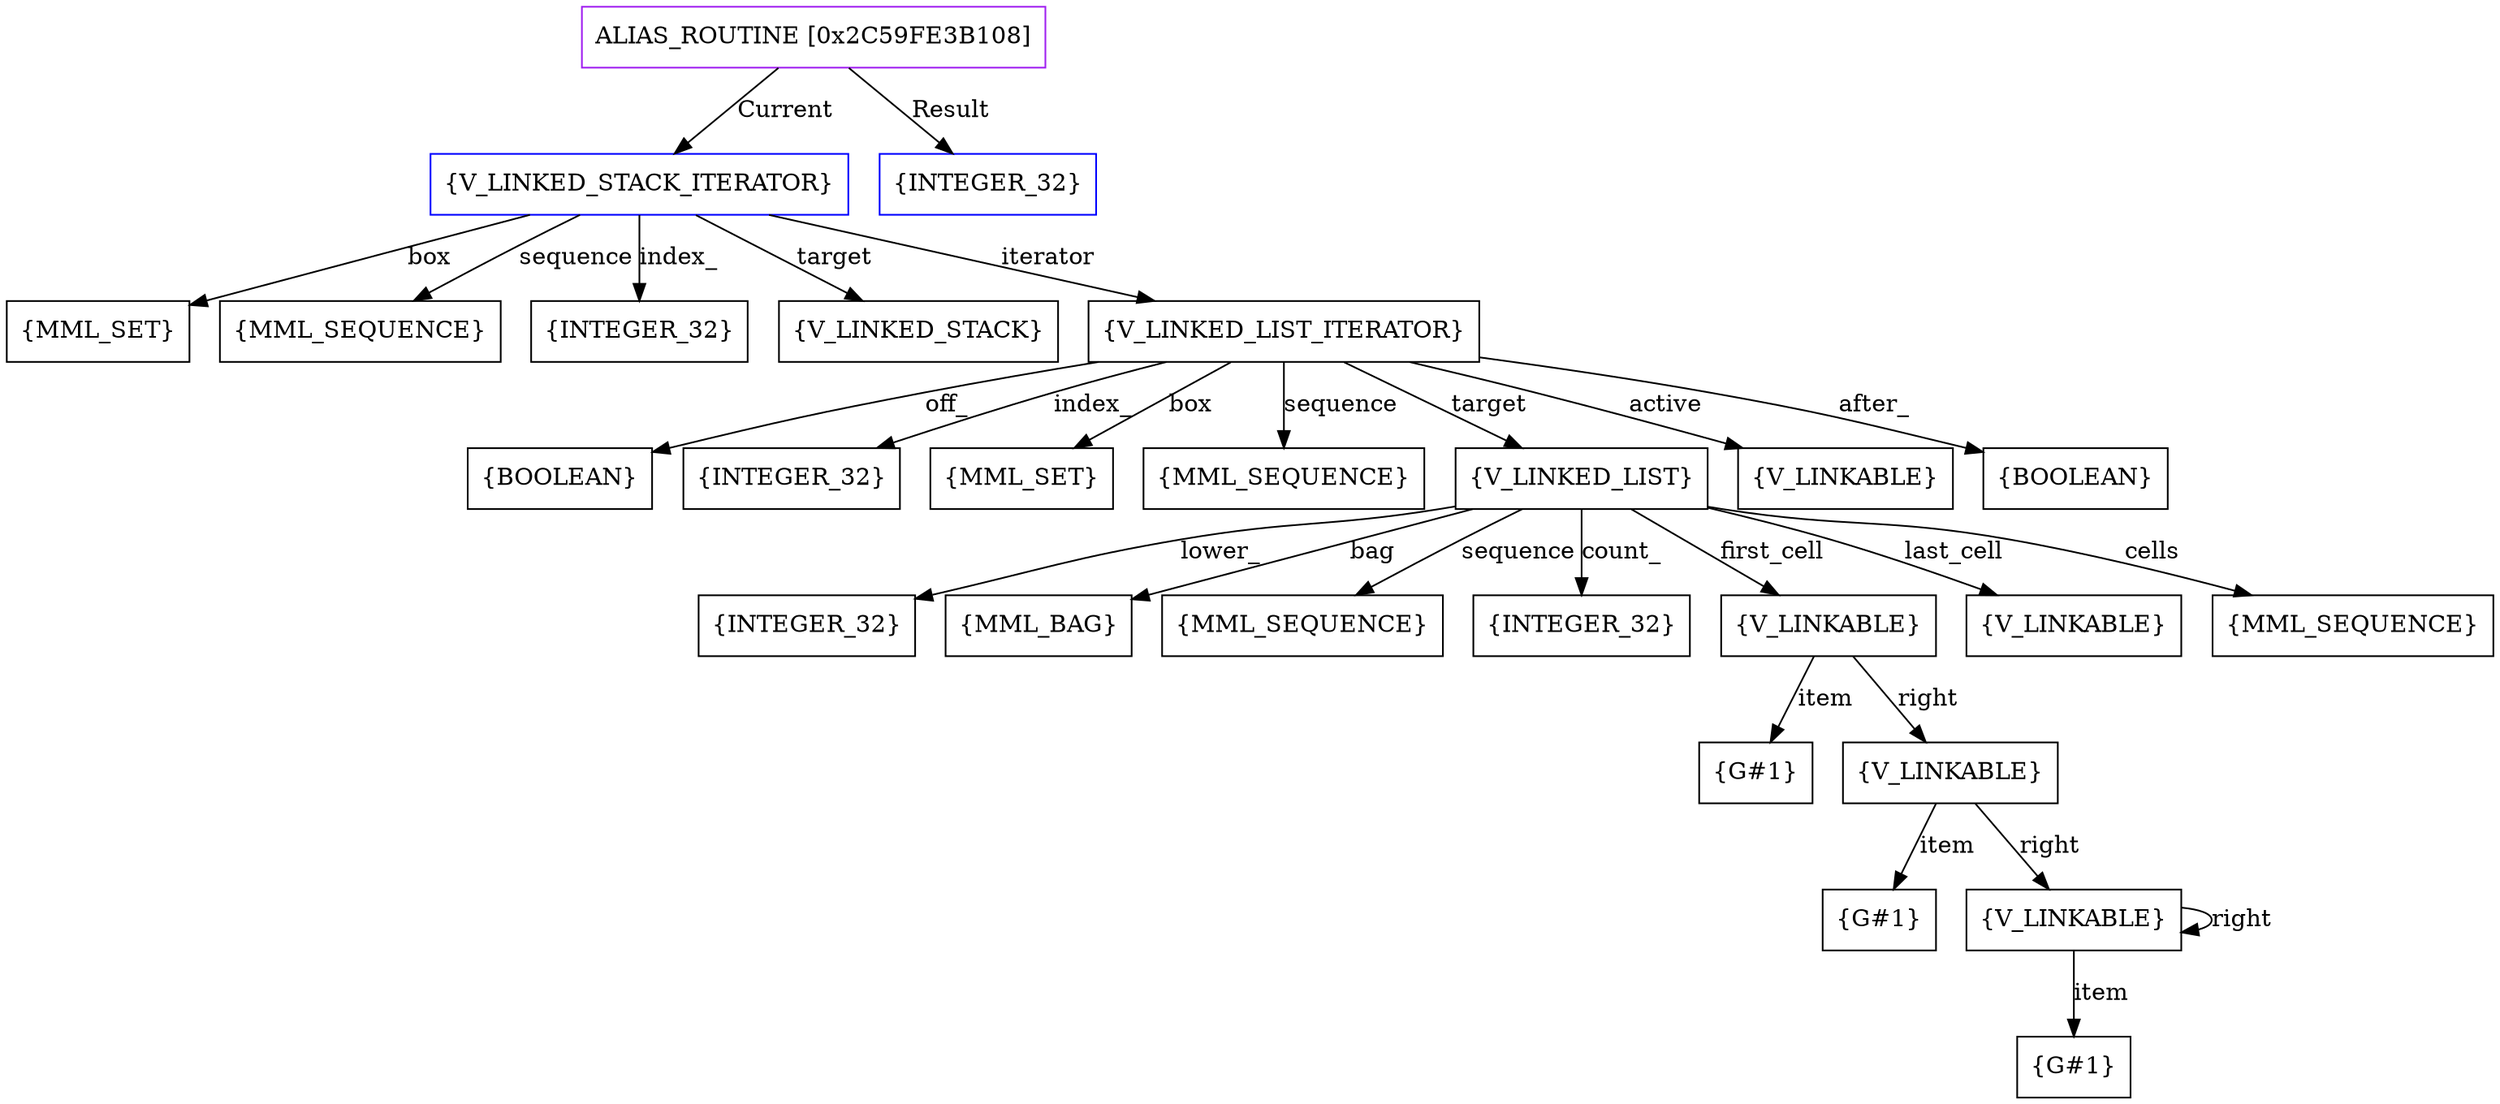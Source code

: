digraph g {
	node [shape=box]
	b1[color=purple label=<ALIAS_ROUTINE [0x2C59FE3B108]>]
	b2[color=blue label=<{V_LINKED_STACK_ITERATOR}>]
	b3[label=<{MML_SET}>]
	b4[label=<{MML_SEQUENCE}>]
	b5[label=<{INTEGER_32}>]
	b6[label=<{V_LINKED_STACK}>]
	b7[label=<{V_LINKED_LIST_ITERATOR}>]
	b8[label=<{BOOLEAN}>]
	b9[label=<{INTEGER_32}>]
	b10[label=<{MML_SET}>]
	b11[label=<{MML_SEQUENCE}>]
	b12[label=<{V_LINKED_LIST}>]
	b13[label=<{INTEGER_32}>]
	b14[label=<{MML_BAG}>]
	b15[label=<{MML_SEQUENCE}>]
	b16[label=<{INTEGER_32}>]
	b17[label=<{V_LINKABLE}>]
	b18[label=<{G#1}>]
	b19[label=<{V_LINKABLE}>]
	b20[label=<{G#1}>]
	b21[label=<{V_LINKABLE}>]
	b22[label=<{G#1}>]
	b23[label=<{V_LINKABLE}>]
	b24[label=<{MML_SEQUENCE}>]
	b25[label=<{V_LINKABLE}>]
	b26[label=<{BOOLEAN}>]
	b27[color=blue label=<{INTEGER_32}>]
	b1->b2[label=<Current>]
	b2->b3[label=<box>]
	b2->b4[label=<sequence>]
	b2->b5[label=<index_>]
	b2->b6[label=<target>]
	b2->b7[label=<iterator>]
	b7->b8[label=<off_>]
	b7->b9[label=<index_>]
	b7->b10[label=<box>]
	b7->b11[label=<sequence>]
	b7->b12[label=<target>]
	b12->b13[label=<lower_>]
	b12->b14[label=<bag>]
	b12->b15[label=<sequence>]
	b12->b16[label=<count_>]
	b12->b17[label=<first_cell>]
	b17->b18[label=<item>]
	b17->b19[label=<right>]
	b19->b20[label=<item>]
	b19->b21[label=<right>]
	b21->b22[label=<item>]
	b21->b21[label=<right>]
	b12->b23[label=<last_cell>]
	b12->b24[label=<cells>]
	b7->b25[label=<active>]
	b7->b26[label=<after_>]
	b1->b27[label=<Result>]
}

